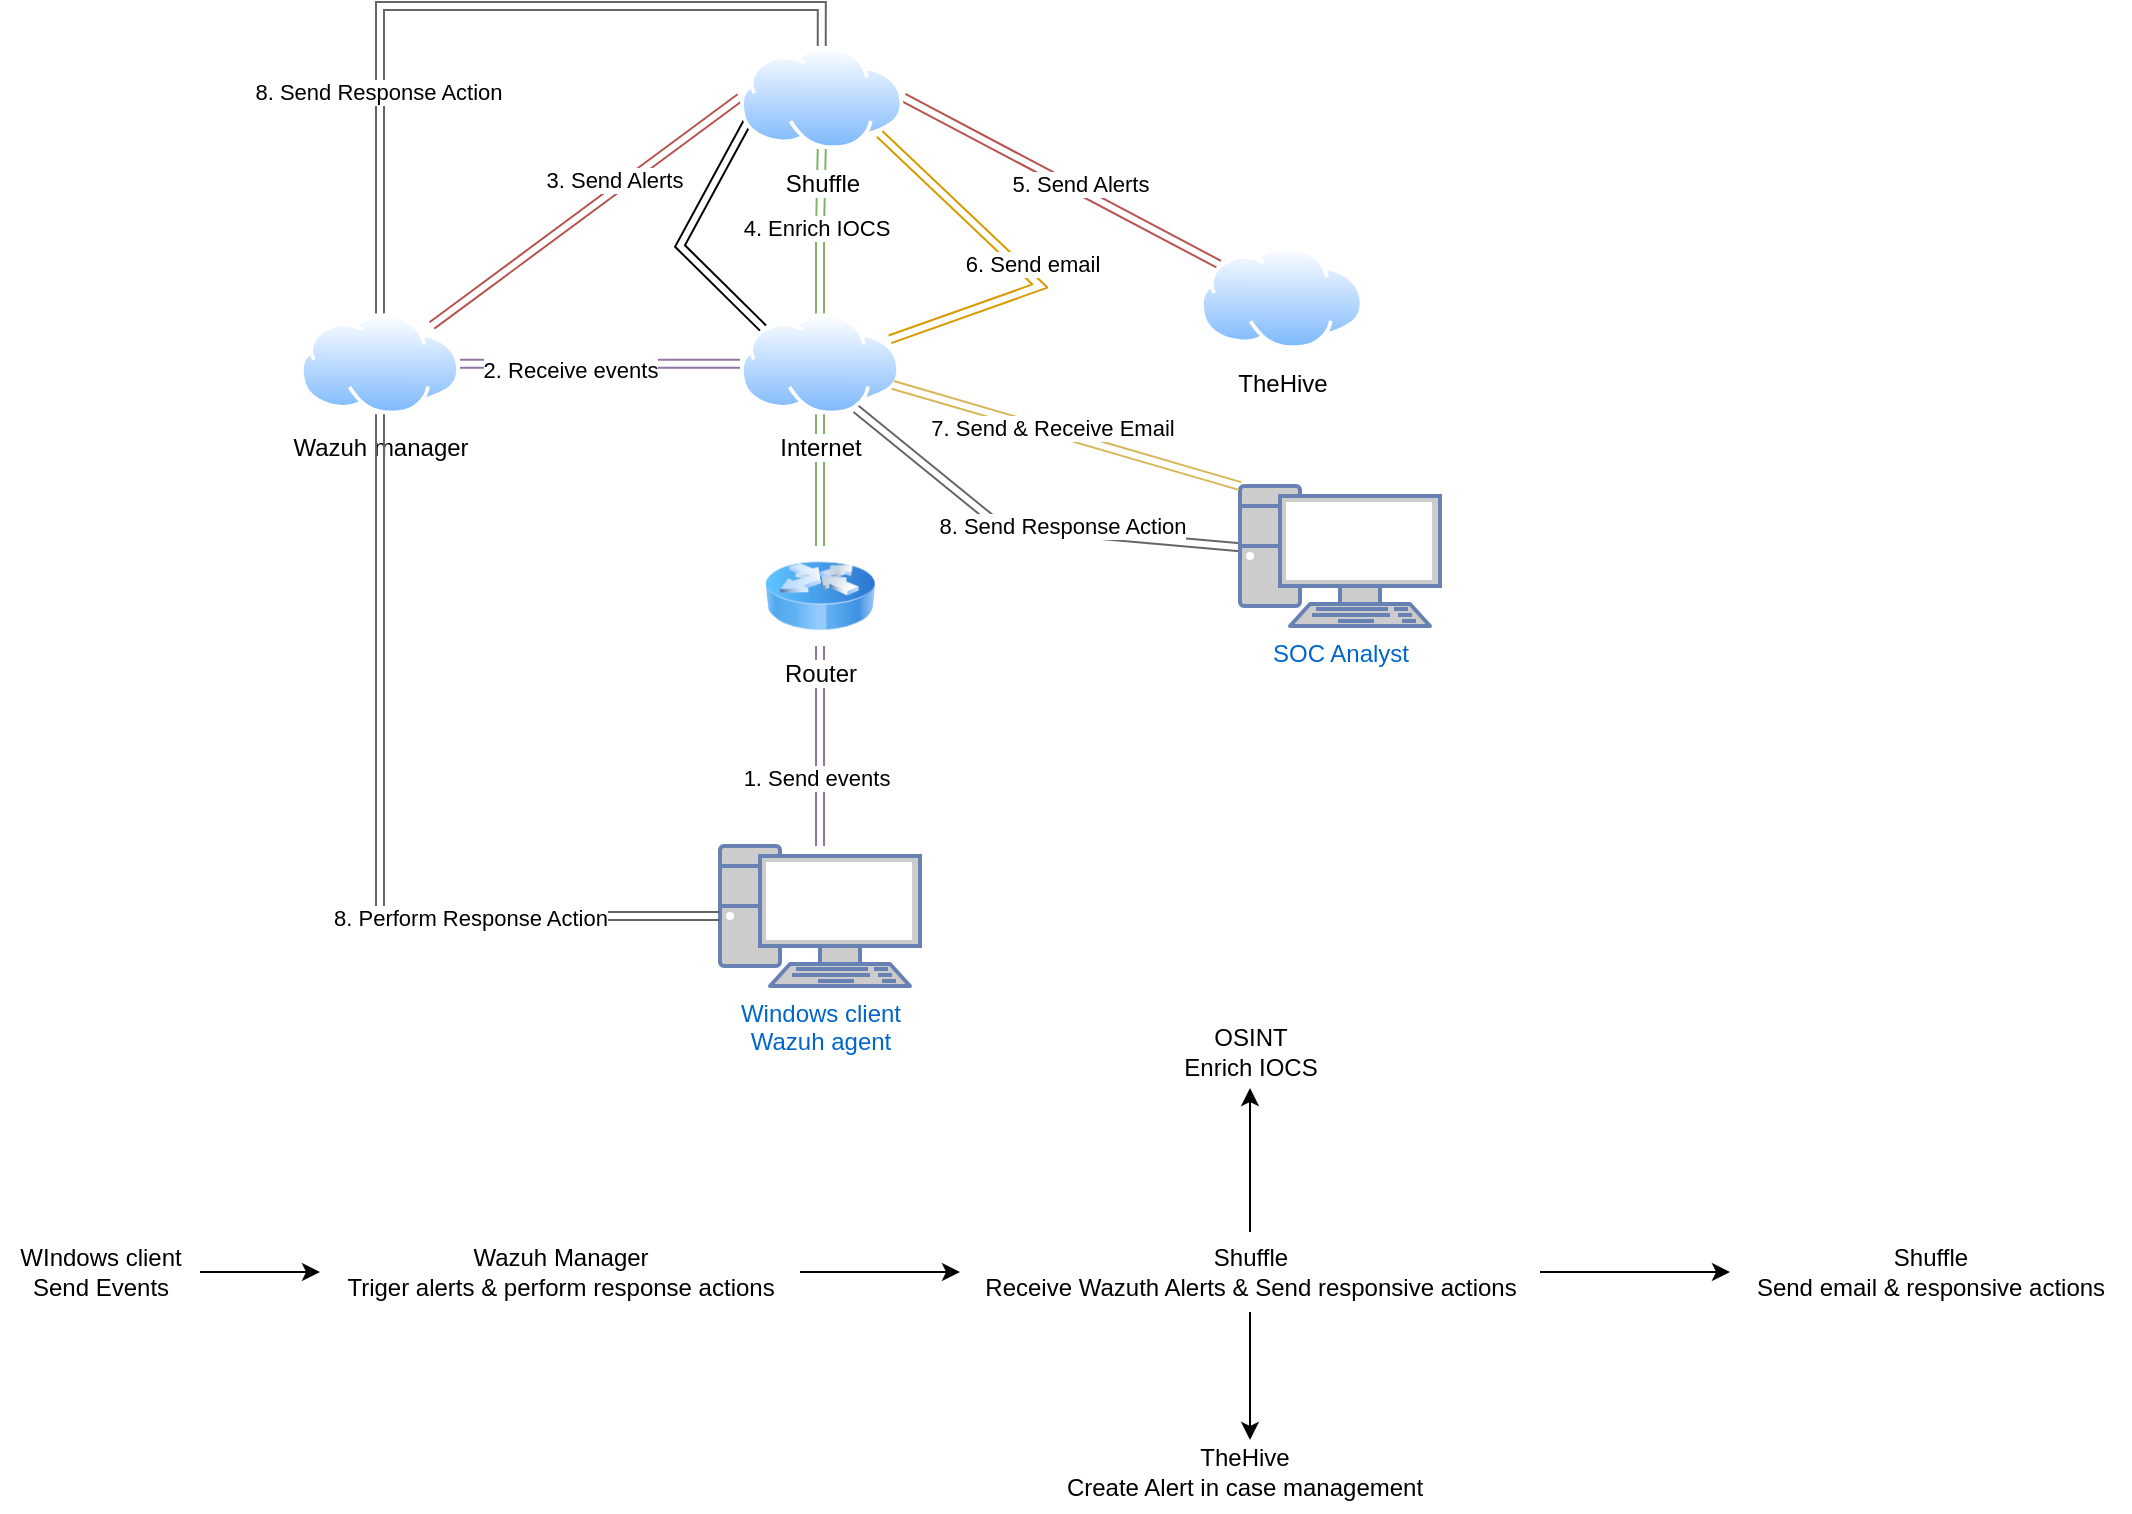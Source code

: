 <mxfile version="26.1.1">
  <diagram name="Page-1" id="ZrzdAInTE9G_bP4znGZV">
    <mxGraphModel dx="1434" dy="818" grid="1" gridSize="10" guides="1" tooltips="1" connect="1" arrows="1" fold="1" page="1" pageScale="1" pageWidth="850" pageHeight="1100" math="0" shadow="0">
      <root>
        <mxCell id="0" />
        <mxCell id="1" parent="0" />
        <mxCell id="6XPmR4VRVmwU-zKrWbxh-20" style="rounded=0;orthogonalLoop=1;jettySize=auto;html=1;entryX=1;entryY=0.5;entryDx=0;entryDy=0;shape=link;fillColor=#f8cecc;strokeColor=#b85450;" edge="1" parent="1" source="6XPmR4VRVmwU-zKrWbxh-2" target="6XPmR4VRVmwU-zKrWbxh-1">
          <mxGeometry relative="1" as="geometry" />
        </mxCell>
        <mxCell id="6XPmR4VRVmwU-zKrWbxh-21" value="5. Send Alerts" style="edgeLabel;html=1;align=center;verticalAlign=middle;resizable=0;points=[];" vertex="1" connectable="0" parent="6XPmR4VRVmwU-zKrWbxh-20">
          <mxGeometry x="-0.091" y="-3" relative="1" as="geometry">
            <mxPoint as="offset" />
          </mxGeometry>
        </mxCell>
        <mxCell id="6XPmR4VRVmwU-zKrWbxh-2" value="TheHive" style="image;aspect=fixed;perimeter=ellipsePerimeter;html=1;align=center;shadow=0;dashed=0;spacingTop=3;image=img/lib/active_directory/internet_cloud.svg;" vertex="1" parent="1">
          <mxGeometry x="610" y="210" width="81.75" height="51.5" as="geometry" />
        </mxCell>
        <mxCell id="6XPmR4VRVmwU-zKrWbxh-16" style="rounded=0;orthogonalLoop=1;jettySize=auto;html=1;entryX=0;entryY=0.5;entryDx=0;entryDy=0;shape=link;fillColor=#f8cecc;strokeColor=#b85450;" edge="1" parent="1" source="6XPmR4VRVmwU-zKrWbxh-4" target="6XPmR4VRVmwU-zKrWbxh-1">
          <mxGeometry relative="1" as="geometry" />
        </mxCell>
        <mxCell id="6XPmR4VRVmwU-zKrWbxh-17" value="3. Send Alerts" style="edgeLabel;html=1;align=center;verticalAlign=middle;resizable=0;points=[];" vertex="1" connectable="0" parent="6XPmR4VRVmwU-zKrWbxh-16">
          <mxGeometry x="0.217" y="5" relative="1" as="geometry">
            <mxPoint as="offset" />
          </mxGeometry>
        </mxCell>
        <mxCell id="6XPmR4VRVmwU-zKrWbxh-30" style="edgeStyle=orthogonalEdgeStyle;rounded=0;orthogonalLoop=1;jettySize=auto;html=1;entryX=0.5;entryY=0;entryDx=0;entryDy=0;shape=link;fillColor=#f5f5f5;strokeColor=#666666;" edge="1" parent="1" source="6XPmR4VRVmwU-zKrWbxh-4" target="6XPmR4VRVmwU-zKrWbxh-1">
          <mxGeometry relative="1" as="geometry">
            <Array as="points">
              <mxPoint x="200" y="90" />
              <mxPoint x="421" y="90" />
            </Array>
          </mxGeometry>
        </mxCell>
        <mxCell id="6XPmR4VRVmwU-zKrWbxh-31" value="8. Send Response Action" style="edgeLabel;html=1;align=center;verticalAlign=middle;resizable=0;points=[];" vertex="1" connectable="0" parent="6XPmR4VRVmwU-zKrWbxh-30">
          <mxGeometry x="-0.439" y="1" relative="1" as="geometry">
            <mxPoint as="offset" />
          </mxGeometry>
        </mxCell>
        <mxCell id="6XPmR4VRVmwU-zKrWbxh-4" value="Wazuh manager" style="image;aspect=fixed;perimeter=ellipsePerimeter;html=1;align=center;shadow=0;dashed=0;spacingTop=3;image=img/lib/active_directory/internet_cloud.svg;" vertex="1" parent="1">
          <mxGeometry x="160" y="243.7" width="80" height="50.4" as="geometry" />
        </mxCell>
        <mxCell id="6XPmR4VRVmwU-zKrWbxh-13" style="edgeStyle=orthogonalEdgeStyle;rounded=0;orthogonalLoop=1;jettySize=auto;html=1;entryX=0.5;entryY=1;entryDx=0;entryDy=0;shape=link;fillColor=#d5e8d4;strokeColor=#82b366;" edge="1" parent="1" source="6XPmR4VRVmwU-zKrWbxh-8" target="6XPmR4VRVmwU-zKrWbxh-3">
          <mxGeometry relative="1" as="geometry" />
        </mxCell>
        <mxCell id="6XPmR4VRVmwU-zKrWbxh-11" style="edgeStyle=orthogonalEdgeStyle;rounded=0;orthogonalLoop=1;jettySize=auto;html=1;entryX=0.5;entryY=1;entryDx=0;entryDy=0;startArrow=block;startFill=1;shape=link;fillColor=#e1d5e7;strokeColor=#9673a6;" edge="1" parent="1" source="6XPmR4VRVmwU-zKrWbxh-9" target="6XPmR4VRVmwU-zKrWbxh-8">
          <mxGeometry relative="1" as="geometry" />
        </mxCell>
        <mxCell id="6XPmR4VRVmwU-zKrWbxh-12" value="1. Send events" style="edgeLabel;html=1;align=center;verticalAlign=middle;resizable=0;points=[];" vertex="1" connectable="0" parent="6XPmR4VRVmwU-zKrWbxh-11">
          <mxGeometry x="-0.32" y="2" relative="1" as="geometry">
            <mxPoint as="offset" />
          </mxGeometry>
        </mxCell>
        <mxCell id="6XPmR4VRVmwU-zKrWbxh-9" value="Windows client&lt;div&gt;Wazuh agent&lt;/div&gt;" style="fontColor=#0066CC;verticalAlign=top;verticalLabelPosition=bottom;labelPosition=center;align=center;html=1;outlineConnect=0;fillColor=#CCCCCC;strokeColor=#6881B3;gradientColor=none;gradientDirection=north;strokeWidth=2;shape=mxgraph.networks.pc;" vertex="1" parent="1">
          <mxGeometry x="370" y="510" width="100" height="70" as="geometry" />
        </mxCell>
        <mxCell id="6XPmR4VRVmwU-zKrWbxh-27" style="rounded=0;orthogonalLoop=1;jettySize=auto;html=1;entryX=0.75;entryY=1;entryDx=0;entryDy=0;shape=link;fillColor=#f5f5f5;strokeColor=#666666;" edge="1" parent="1" source="6XPmR4VRVmwU-zKrWbxh-10" target="6XPmR4VRVmwU-zKrWbxh-3">
          <mxGeometry relative="1" as="geometry">
            <Array as="points">
              <mxPoint x="510" y="350" />
            </Array>
          </mxGeometry>
        </mxCell>
        <mxCell id="6XPmR4VRVmwU-zKrWbxh-28" value="8. Send Response Action" style="edgeLabel;html=1;align=center;verticalAlign=middle;resizable=0;points=[];" vertex="1" connectable="0" parent="6XPmR4VRVmwU-zKrWbxh-27">
          <mxGeometry x="-0.16" y="-3" relative="1" as="geometry">
            <mxPoint as="offset" />
          </mxGeometry>
        </mxCell>
        <mxCell id="6XPmR4VRVmwU-zKrWbxh-10" value="SOC Analyst" style="fontColor=#0066CC;verticalAlign=top;verticalLabelPosition=bottom;labelPosition=center;align=center;html=1;outlineConnect=0;fillColor=#CCCCCC;strokeColor=#6881B3;gradientColor=none;gradientDirection=north;strokeWidth=2;shape=mxgraph.networks.pc;" vertex="1" parent="1">
          <mxGeometry x="630" y="330" width="100" height="70" as="geometry" />
        </mxCell>
        <mxCell id="6XPmR4VRVmwU-zKrWbxh-14" style="edgeStyle=orthogonalEdgeStyle;rounded=0;orthogonalLoop=1;jettySize=auto;html=1;shape=link;fillColor=#e1d5e7;strokeColor=#9673a6;" edge="1" parent="1" source="6XPmR4VRVmwU-zKrWbxh-3" target="6XPmR4VRVmwU-zKrWbxh-4">
          <mxGeometry relative="1" as="geometry" />
        </mxCell>
        <mxCell id="6XPmR4VRVmwU-zKrWbxh-15" value="2. Receive events" style="edgeLabel;html=1;align=center;verticalAlign=middle;resizable=0;points=[];" vertex="1" connectable="0" parent="6XPmR4VRVmwU-zKrWbxh-14">
          <mxGeometry x="0.222" y="3" relative="1" as="geometry">
            <mxPoint as="offset" />
          </mxGeometry>
        </mxCell>
        <mxCell id="6XPmR4VRVmwU-zKrWbxh-18" style="edgeStyle=orthogonalEdgeStyle;rounded=0;orthogonalLoop=1;jettySize=auto;html=1;shape=link;fillColor=#d5e8d4;strokeColor=#82b366;" edge="1" parent="1" source="6XPmR4VRVmwU-zKrWbxh-3" target="6XPmR4VRVmwU-zKrWbxh-1">
          <mxGeometry relative="1" as="geometry" />
        </mxCell>
        <mxCell id="6XPmR4VRVmwU-zKrWbxh-19" value="4. Enrich IOCS" style="edgeLabel;html=1;align=center;verticalAlign=middle;resizable=0;points=[];" vertex="1" connectable="0" parent="6XPmR4VRVmwU-zKrWbxh-18">
          <mxGeometry x="-0.011" y="3" relative="1" as="geometry">
            <mxPoint x="-2" y="1" as="offset" />
          </mxGeometry>
        </mxCell>
        <mxCell id="6XPmR4VRVmwU-zKrWbxh-22" style="rounded=0;orthogonalLoop=1;jettySize=auto;html=1;entryX=1;entryY=1;entryDx=0;entryDy=0;elbow=vertical;shape=link;fillColor=#ffe6cc;strokeColor=#d79b00;" edge="1" parent="1" source="6XPmR4VRVmwU-zKrWbxh-3" target="6XPmR4VRVmwU-zKrWbxh-1">
          <mxGeometry relative="1" as="geometry">
            <Array as="points">
              <mxPoint x="530" y="230" />
            </Array>
          </mxGeometry>
        </mxCell>
        <mxCell id="6XPmR4VRVmwU-zKrWbxh-24" value="6. Send email" style="edgeLabel;html=1;align=center;verticalAlign=middle;resizable=0;points=[];" vertex="1" connectable="0" parent="6XPmR4VRVmwU-zKrWbxh-22">
          <mxGeometry x="-0.054" y="-5" relative="1" as="geometry">
            <mxPoint as="offset" />
          </mxGeometry>
        </mxCell>
        <mxCell id="6XPmR4VRVmwU-zKrWbxh-29" style="rounded=0;orthogonalLoop=1;jettySize=auto;html=1;exitX=0;exitY=0;exitDx=0;exitDy=0;entryX=0;entryY=0.75;entryDx=0;entryDy=0;shape=link;" edge="1" parent="1" source="6XPmR4VRVmwU-zKrWbxh-3" target="6XPmR4VRVmwU-zKrWbxh-1">
          <mxGeometry relative="1" as="geometry">
            <Array as="points">
              <mxPoint x="350" y="210" />
            </Array>
          </mxGeometry>
        </mxCell>
        <mxCell id="6XPmR4VRVmwU-zKrWbxh-3" value="Internet" style="image;aspect=fixed;perimeter=ellipsePerimeter;html=1;align=center;shadow=0;dashed=0;spacingTop=3;image=img/lib/active_directory/internet_cloud.svg;" vertex="1" parent="1">
          <mxGeometry x="380" y="243.7" width="80" height="50.4" as="geometry" />
        </mxCell>
        <mxCell id="6XPmR4VRVmwU-zKrWbxh-8" value="Router" style="image;html=1;image=img/lib/clip_art/networking/Router_Icon_128x128.png" vertex="1" parent="1">
          <mxGeometry x="392.5" y="360" width="55" height="50" as="geometry" />
        </mxCell>
        <mxCell id="6XPmR4VRVmwU-zKrWbxh-1" value="Shuffle" style="image;aspect=fixed;perimeter=ellipsePerimeter;html=1;align=center;shadow=0;dashed=0;spacingTop=3;image=img/lib/active_directory/internet_cloud.svg;" vertex="1" parent="1">
          <mxGeometry x="380" y="110" width="81.75" height="51.5" as="geometry" />
        </mxCell>
        <mxCell id="6XPmR4VRVmwU-zKrWbxh-25" style="rounded=0;orthogonalLoop=1;jettySize=auto;html=1;entryX=0;entryY=0;entryDx=0;entryDy=0;entryPerimeter=0;shape=link;fillColor=#fff2cc;strokeColor=#d6b656;" edge="1" parent="1" source="6XPmR4VRVmwU-zKrWbxh-3" target="6XPmR4VRVmwU-zKrWbxh-10">
          <mxGeometry relative="1" as="geometry" />
        </mxCell>
        <mxCell id="6XPmR4VRVmwU-zKrWbxh-26" value="7. Send &amp;amp; Receive Email" style="edgeLabel;html=1;align=center;verticalAlign=middle;resizable=0;points=[];" vertex="1" connectable="0" parent="6XPmR4VRVmwU-zKrWbxh-25">
          <mxGeometry x="-0.09" y="2" relative="1" as="geometry">
            <mxPoint as="offset" />
          </mxGeometry>
        </mxCell>
        <mxCell id="6XPmR4VRVmwU-zKrWbxh-32" style="edgeStyle=orthogonalEdgeStyle;rounded=0;orthogonalLoop=1;jettySize=auto;html=1;entryX=0;entryY=0.5;entryDx=0;entryDy=0;entryPerimeter=0;shape=link;fillColor=#f5f5f5;strokeColor=#666666;" edge="1" parent="1" source="6XPmR4VRVmwU-zKrWbxh-4" target="6XPmR4VRVmwU-zKrWbxh-9">
          <mxGeometry relative="1" as="geometry">
            <Array as="points">
              <mxPoint x="200" y="545" />
            </Array>
          </mxGeometry>
        </mxCell>
        <mxCell id="6XPmR4VRVmwU-zKrWbxh-33" value="8. Perform Response Action" style="edgeLabel;html=1;align=center;verticalAlign=middle;resizable=0;points=[];" vertex="1" connectable="0" parent="6XPmR4VRVmwU-zKrWbxh-32">
          <mxGeometry x="0.406" y="-1" relative="1" as="geometry">
            <mxPoint as="offset" />
          </mxGeometry>
        </mxCell>
        <mxCell id="6XPmR4VRVmwU-zKrWbxh-40" style="edgeStyle=orthogonalEdgeStyle;rounded=0;orthogonalLoop=1;jettySize=auto;html=1;" edge="1" parent="1" source="6XPmR4VRVmwU-zKrWbxh-34" target="6XPmR4VRVmwU-zKrWbxh-35">
          <mxGeometry relative="1" as="geometry" />
        </mxCell>
        <mxCell id="6XPmR4VRVmwU-zKrWbxh-34" value="WIndows client&lt;br&gt;Send Events" style="text;html=1;align=center;verticalAlign=middle;resizable=0;points=[];autosize=1;strokeColor=none;fillColor=none;" vertex="1" parent="1">
          <mxGeometry x="10" y="703" width="100" height="40" as="geometry" />
        </mxCell>
        <mxCell id="6XPmR4VRVmwU-zKrWbxh-41" style="edgeStyle=orthogonalEdgeStyle;rounded=0;orthogonalLoop=1;jettySize=auto;html=1;" edge="1" parent="1" source="6XPmR4VRVmwU-zKrWbxh-35" target="6XPmR4VRVmwU-zKrWbxh-37">
          <mxGeometry relative="1" as="geometry" />
        </mxCell>
        <mxCell id="6XPmR4VRVmwU-zKrWbxh-35" value="Wazuh Manager&lt;div&gt;Triger alerts &amp;amp; perform response actions&lt;/div&gt;" style="text;html=1;align=center;verticalAlign=middle;resizable=0;points=[];autosize=1;strokeColor=none;fillColor=none;" vertex="1" parent="1">
          <mxGeometry x="170" y="703" width="240" height="40" as="geometry" />
        </mxCell>
        <mxCell id="6XPmR4VRVmwU-zKrWbxh-45" style="edgeStyle=orthogonalEdgeStyle;rounded=0;orthogonalLoop=1;jettySize=auto;html=1;" edge="1" parent="1" source="6XPmR4VRVmwU-zKrWbxh-37" target="6XPmR4VRVmwU-zKrWbxh-44">
          <mxGeometry relative="1" as="geometry" />
        </mxCell>
        <mxCell id="6XPmR4VRVmwU-zKrWbxh-37" value="Shuffle&lt;br&gt;Receive Wazuth Alerts &amp;amp; Send responsive actions" style="text;html=1;align=center;verticalAlign=middle;resizable=0;points=[];autosize=1;strokeColor=none;fillColor=none;" vertex="1" parent="1">
          <mxGeometry x="490" y="703" width="290" height="40" as="geometry" />
        </mxCell>
        <mxCell id="6XPmR4VRVmwU-zKrWbxh-38" value="OSINT&lt;br&gt;Enrich IOCS" style="text;html=1;align=center;verticalAlign=middle;resizable=0;points=[];autosize=1;strokeColor=none;fillColor=none;" vertex="1" parent="1">
          <mxGeometry x="590" y="593" width="90" height="40" as="geometry" />
        </mxCell>
        <mxCell id="6XPmR4VRVmwU-zKrWbxh-39" value="TheHive&lt;br&gt;Create Alert in case management" style="text;html=1;align=center;verticalAlign=middle;resizable=0;points=[];autosize=1;strokeColor=none;fillColor=none;" vertex="1" parent="1">
          <mxGeometry x="532" y="803" width="200" height="40" as="geometry" />
        </mxCell>
        <mxCell id="6XPmR4VRVmwU-zKrWbxh-42" style="edgeStyle=orthogonalEdgeStyle;rounded=0;orthogonalLoop=1;jettySize=auto;html=1;entryX=0.5;entryY=0.95;entryDx=0;entryDy=0;entryPerimeter=0;" edge="1" parent="1" source="6XPmR4VRVmwU-zKrWbxh-37" target="6XPmR4VRVmwU-zKrWbxh-38">
          <mxGeometry relative="1" as="geometry" />
        </mxCell>
        <mxCell id="6XPmR4VRVmwU-zKrWbxh-43" style="edgeStyle=orthogonalEdgeStyle;rounded=0;orthogonalLoop=1;jettySize=auto;html=1;entryX=0.515;entryY=0.1;entryDx=0;entryDy=0;entryPerimeter=0;" edge="1" parent="1" source="6XPmR4VRVmwU-zKrWbxh-37" target="6XPmR4VRVmwU-zKrWbxh-39">
          <mxGeometry relative="1" as="geometry" />
        </mxCell>
        <mxCell id="6XPmR4VRVmwU-zKrWbxh-44" value="Shuffle&lt;br&gt;Send email &amp;amp; responsive actions" style="text;html=1;align=center;verticalAlign=middle;resizable=0;points=[];autosize=1;strokeColor=none;fillColor=none;" vertex="1" parent="1">
          <mxGeometry x="875" y="703" width="200" height="40" as="geometry" />
        </mxCell>
      </root>
    </mxGraphModel>
  </diagram>
</mxfile>
